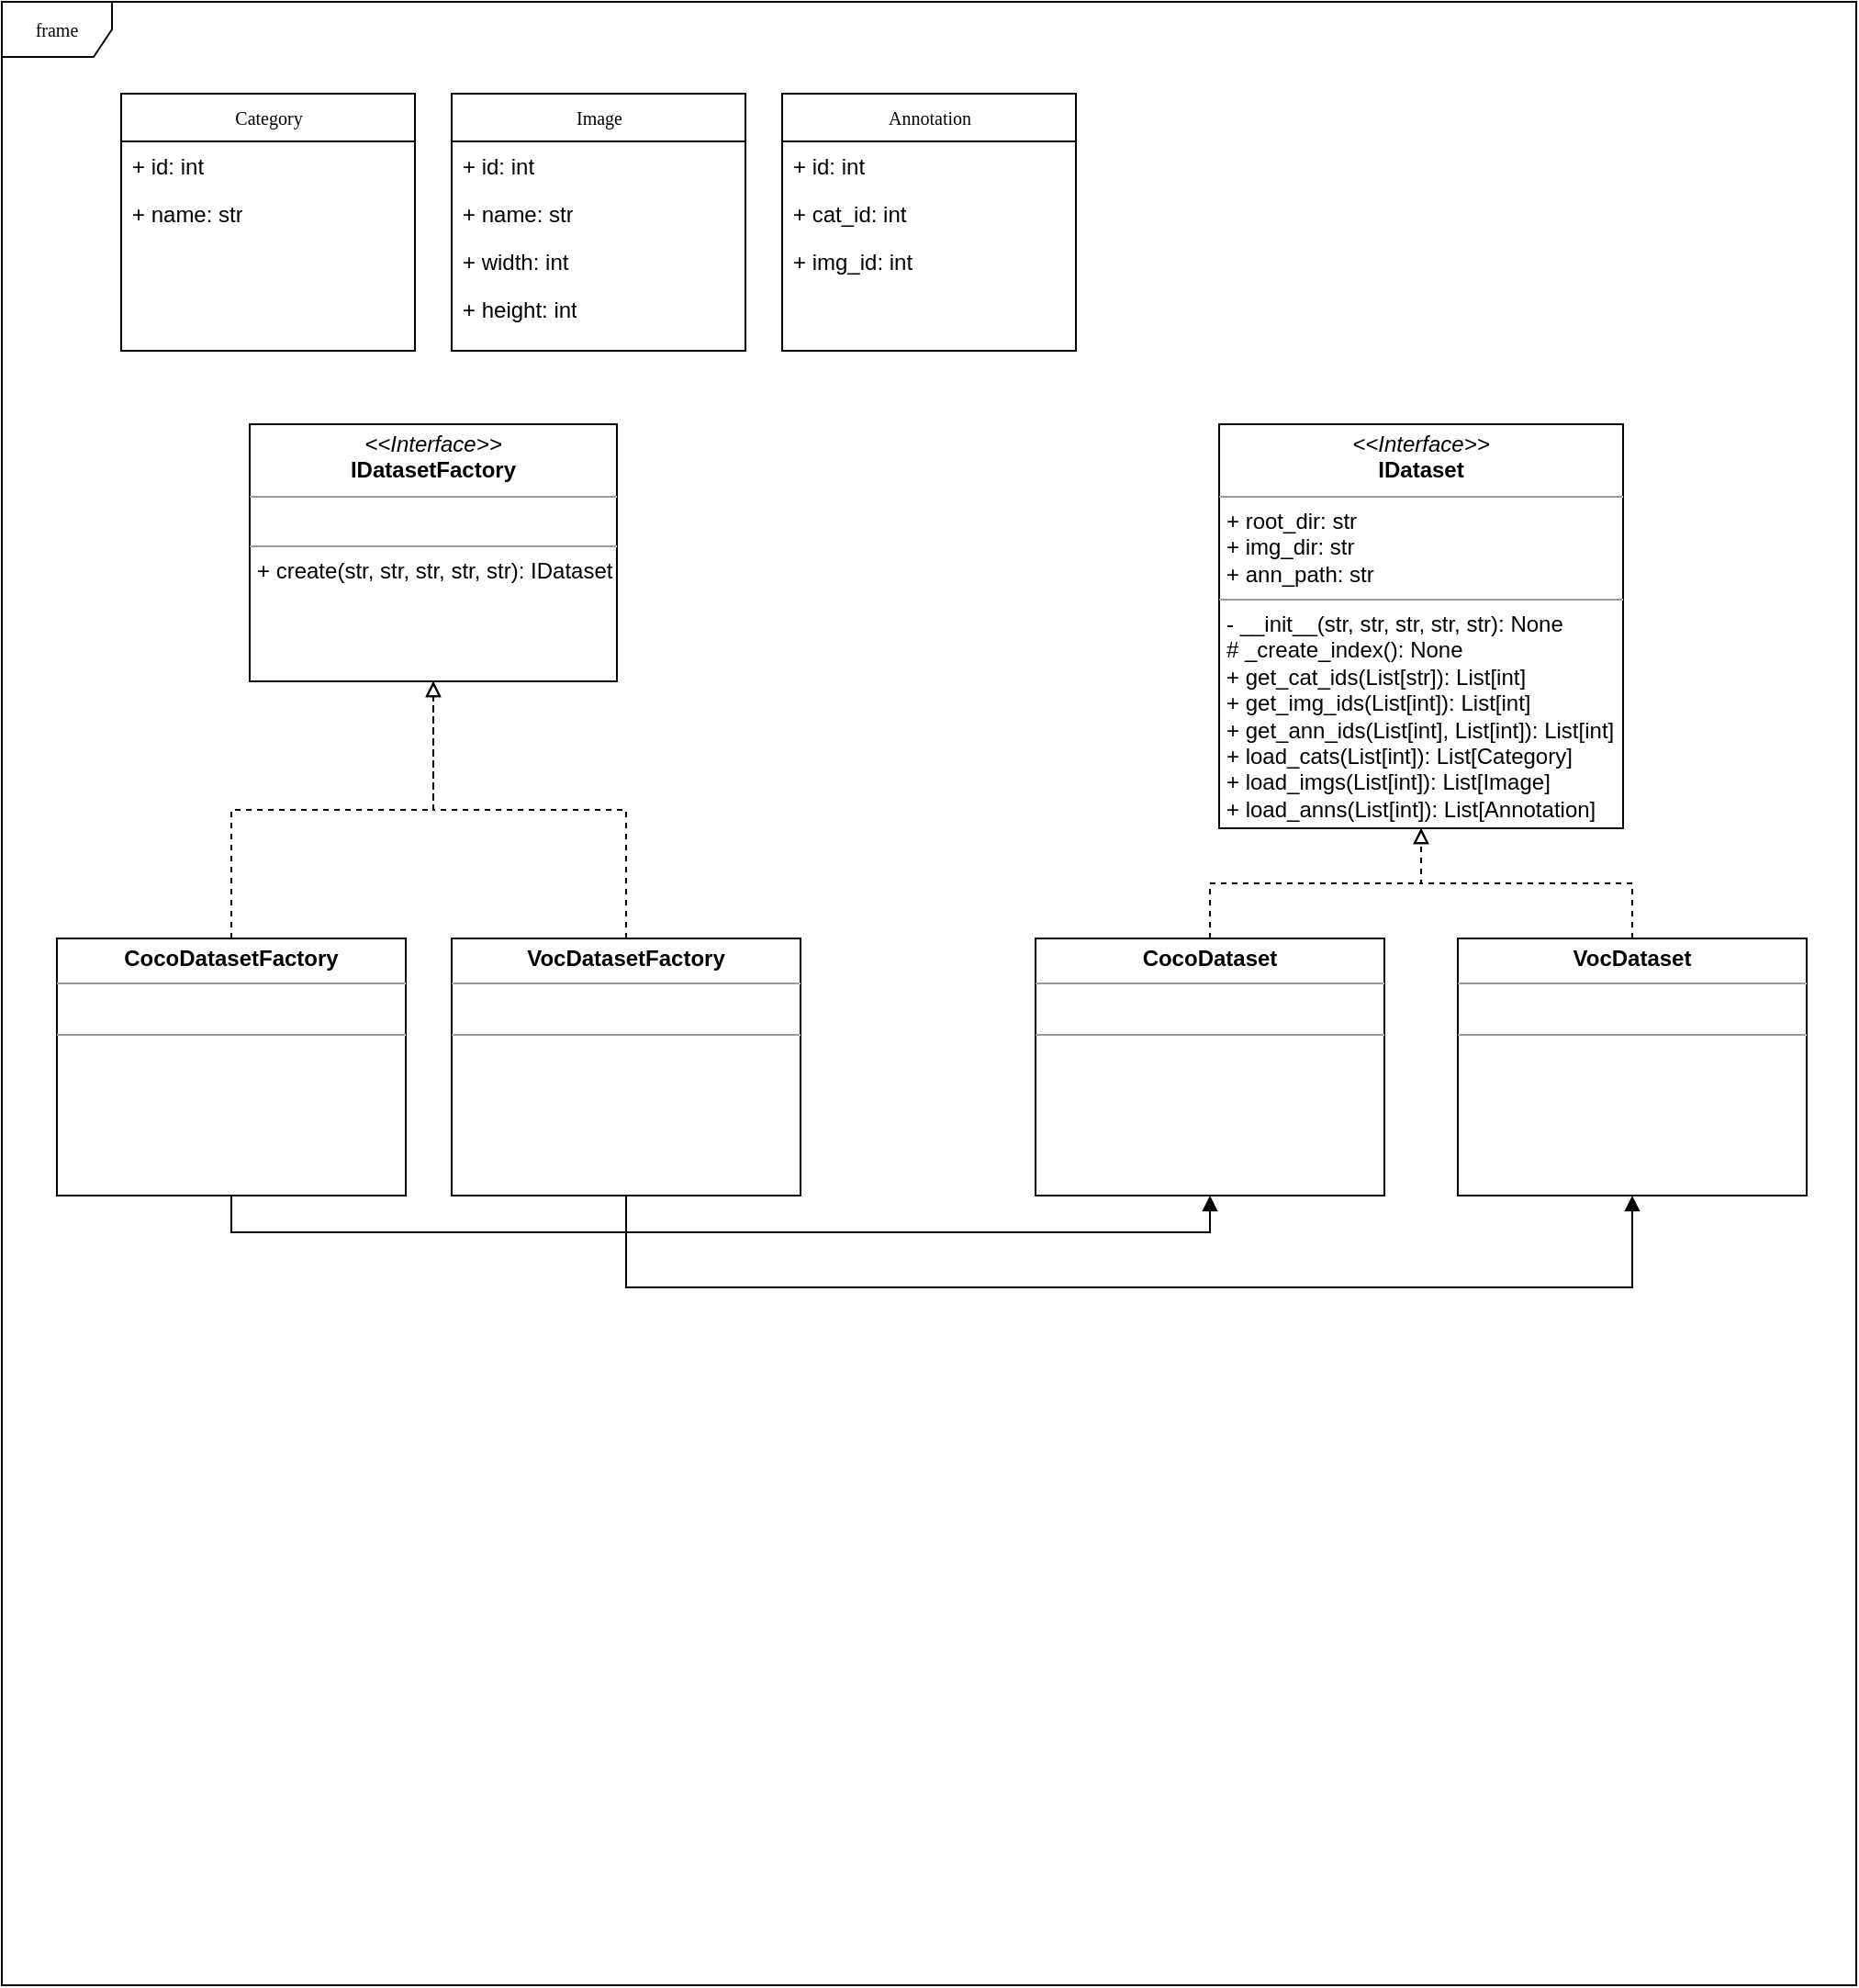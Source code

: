 <mxfile version="21.6.5" type="device" pages="2">
  <diagram name="Page-1" id="c4acf3e9-155e-7222-9cf6-157b1a14988f">
    <mxGraphModel dx="1362" dy="843" grid="1" gridSize="10" guides="1" tooltips="1" connect="1" arrows="1" fold="1" page="1" pageScale="1" pageWidth="850" pageHeight="1100" background="none" math="0" shadow="0">
      <root>
        <mxCell id="0" />
        <mxCell id="1" parent="0" />
        <mxCell id="17acba5748e5396b-1" value="frame" style="shape=umlFrame;whiteSpace=wrap;html=1;rounded=0;shadow=0;comic=0;labelBackgroundColor=none;strokeWidth=1;fontFamily=Verdana;fontSize=10;align=center;" parent="1" vertex="1">
          <mxGeometry x="15" y="10" width="1010" height="1080" as="geometry" />
        </mxCell>
        <mxCell id="5d2195bd80daf111-15" value="&lt;p style=&quot;margin:0px;margin-top:4px;text-align:center;&quot;&gt;&lt;i&gt;&amp;lt;&amp;lt;Interface&amp;gt;&amp;gt;&lt;/i&gt;&lt;br&gt;&lt;b&gt;IDataset&lt;/b&gt;&lt;/p&gt;&lt;hr size=&quot;1&quot;&gt;&lt;p style=&quot;margin:0px;margin-left:4px;&quot;&gt;+ root_dir: str&lt;/p&gt;&lt;p style=&quot;margin:0px;margin-left:4px;&quot;&gt;+ img_dir: str&lt;/p&gt;&lt;p style=&quot;margin:0px;margin-left:4px;&quot;&gt;+ ann_path: str&lt;/p&gt;&lt;hr size=&quot;1&quot;&gt;&lt;p style=&quot;margin:0px;margin-left:4px;&quot;&gt;- __init__(str, str, str, str, str): None&lt;br&gt;# _create_index&lt;span style=&quot;background-color: initial;&quot;&gt;(): None&lt;/span&gt;&lt;/p&gt;&lt;p style=&quot;margin:0px;margin-left:4px;&quot;&gt;&lt;span style=&quot;background-color: initial;&quot;&gt;+ get_cat_ids(List[str]): List[int]&lt;/span&gt;&lt;br&gt;&lt;/p&gt;&lt;p style=&quot;margin:0px;margin-left:4px;&quot;&gt;+ get_img_ids(List[int]): List[int]&lt;span style=&quot;background-color: initial;&quot;&gt;&lt;br&gt;&lt;/span&gt;&lt;/p&gt;&lt;p style=&quot;margin:0px;margin-left:4px;&quot;&gt;&lt;span style=&quot;background-color: initial;&quot;&gt;+ get_ann_ids(List[int], List[int]): List[int]&lt;/span&gt;&lt;br&gt;&lt;/p&gt;&lt;p style=&quot;margin:0px;margin-left:4px;&quot;&gt;+ load_cats(List[int]): List[Category]&lt;span style=&quot;background-color: initial;&quot;&gt;&lt;br&gt;&lt;/span&gt;&lt;/p&gt;&lt;p style=&quot;margin:0px;margin-left:4px;&quot;&gt;+ load_imgs(List[int]): List[Image]&lt;br&gt;&lt;/p&gt;&lt;p style=&quot;margin:0px;margin-left:4px;&quot;&gt;+ load_anns(List[int]): List[Annotation]&lt;br&gt;&lt;/p&gt;" style="verticalAlign=top;align=left;overflow=fill;fontSize=12;fontFamily=Helvetica;html=1;rounded=0;shadow=0;comic=0;labelBackgroundColor=none;strokeWidth=1;noLabel=0;dropTarget=0;collapsible=1;" parent="1" vertex="1">
          <mxGeometry x="678" y="240" width="220" height="220" as="geometry" />
        </mxCell>
        <mxCell id="5d2195bd80daf111-19" value="&lt;p style=&quot;margin:0px;margin-top:4px;text-align:center;&quot;&gt;&lt;i&gt;&amp;lt;&amp;lt;Interface&amp;gt;&amp;gt;&lt;/i&gt;&lt;br&gt;&lt;b&gt;IDatasetFactory&lt;/b&gt;&lt;/p&gt;&lt;hr size=&quot;1&quot;&gt;&lt;p style=&quot;margin:0px;margin-left:4px;&quot;&gt;&lt;br&gt;&lt;/p&gt;&lt;hr size=&quot;1&quot;&gt;&lt;p style=&quot;margin:0px;margin-left:4px;&quot;&gt;+ create(str, str, str, str, str): IDataset&lt;br&gt;&lt;/p&gt;" style="verticalAlign=top;align=left;overflow=fill;fontSize=12;fontFamily=Helvetica;html=1;rounded=0;shadow=0;comic=0;labelBackgroundColor=none;strokeWidth=1;dropTarget=1;collapsible=1;" parent="1" vertex="1">
          <mxGeometry x="150" y="240" width="200" height="140" as="geometry" />
        </mxCell>
        <mxCell id="KYm_14prmcGEvQg8giK5-6" value="Image" style="swimlane;html=1;fontStyle=0;childLayout=stackLayout;horizontal=1;startSize=26;fillColor=none;horizontalStack=0;resizeParent=1;resizeLast=0;collapsible=1;marginBottom=0;swimlaneFillColor=#ffffff;rounded=0;shadow=0;comic=0;labelBackgroundColor=none;strokeWidth=1;fontFamily=Verdana;fontSize=10;align=center;" parent="1" vertex="1">
          <mxGeometry x="260" y="60" width="160" height="140" as="geometry">
            <mxRectangle x="260" y="60" width="70" height="30" as="alternateBounds" />
          </mxGeometry>
        </mxCell>
        <mxCell id="KYm_14prmcGEvQg8giK5-7" value="+ id: int" style="text;html=1;strokeColor=none;fillColor=none;align=left;verticalAlign=top;spacingLeft=4;spacingRight=4;whiteSpace=wrap;overflow=hidden;rotatable=0;points=[[0,0.5],[1,0.5]];portConstraint=eastwest;" parent="KYm_14prmcGEvQg8giK5-6" vertex="1">
          <mxGeometry y="26" width="160" height="26" as="geometry" />
        </mxCell>
        <mxCell id="KYm_14prmcGEvQg8giK5-8" value="+ name: str" style="text;html=1;strokeColor=none;fillColor=none;align=left;verticalAlign=top;spacingLeft=4;spacingRight=4;whiteSpace=wrap;overflow=hidden;rotatable=0;points=[[0,0.5],[1,0.5]];portConstraint=eastwest;" parent="KYm_14prmcGEvQg8giK5-6" vertex="1">
          <mxGeometry y="52" width="160" height="26" as="geometry" />
        </mxCell>
        <mxCell id="KYm_14prmcGEvQg8giK5-10" value="+ width: int" style="text;html=1;strokeColor=none;fillColor=none;align=left;verticalAlign=top;spacingLeft=4;spacingRight=4;whiteSpace=wrap;overflow=hidden;rotatable=0;points=[[0,0.5],[1,0.5]];portConstraint=eastwest;" parent="KYm_14prmcGEvQg8giK5-6" vertex="1">
          <mxGeometry y="78" width="160" height="26" as="geometry" />
        </mxCell>
        <mxCell id="KYm_14prmcGEvQg8giK5-11" value="+ height: int" style="text;html=1;strokeColor=none;fillColor=none;align=left;verticalAlign=top;spacingLeft=4;spacingRight=4;whiteSpace=wrap;overflow=hidden;rotatable=0;points=[[0,0.5],[1,0.5]];portConstraint=eastwest;" parent="KYm_14prmcGEvQg8giK5-6" vertex="1">
          <mxGeometry y="104" width="160" height="26" as="geometry" />
        </mxCell>
        <mxCell id="KYm_14prmcGEvQg8giK5-17" value="Category" style="swimlane;html=1;fontStyle=0;childLayout=stackLayout;horizontal=1;startSize=26;fillColor=none;horizontalStack=0;resizeParent=1;resizeLast=0;collapsible=1;marginBottom=0;swimlaneFillColor=#ffffff;rounded=0;shadow=0;comic=0;labelBackgroundColor=none;strokeWidth=1;fontFamily=Verdana;fontSize=10;align=center;" parent="1" vertex="1">
          <mxGeometry x="80" y="60" width="160" height="140" as="geometry">
            <mxRectangle x="80" y="60" width="80" height="30" as="alternateBounds" />
          </mxGeometry>
        </mxCell>
        <mxCell id="KYm_14prmcGEvQg8giK5-18" value="+ id: int" style="text;html=1;strokeColor=none;fillColor=none;align=left;verticalAlign=top;spacingLeft=4;spacingRight=4;whiteSpace=wrap;overflow=hidden;rotatable=0;points=[[0,0.5],[1,0.5]];portConstraint=eastwest;" parent="KYm_14prmcGEvQg8giK5-17" vertex="1">
          <mxGeometry y="26" width="160" height="26" as="geometry" />
        </mxCell>
        <mxCell id="KYm_14prmcGEvQg8giK5-19" value="+ name: str" style="text;html=1;strokeColor=none;fillColor=none;align=left;verticalAlign=top;spacingLeft=4;spacingRight=4;whiteSpace=wrap;overflow=hidden;rotatable=0;points=[[0,0.5],[1,0.5]];portConstraint=eastwest;" parent="KYm_14prmcGEvQg8giK5-17" vertex="1">
          <mxGeometry y="52" width="160" height="26" as="geometry" />
        </mxCell>
        <mxCell id="KYm_14prmcGEvQg8giK5-22" value="Annotation" style="swimlane;html=1;fontStyle=0;childLayout=stackLayout;horizontal=1;startSize=26;fillColor=none;horizontalStack=0;resizeParent=1;resizeLast=0;collapsible=1;marginBottom=0;swimlaneFillColor=#ffffff;rounded=0;shadow=0;comic=0;labelBackgroundColor=none;strokeWidth=1;fontFamily=Verdana;fontSize=10;align=center;" parent="1" vertex="1">
          <mxGeometry x="440" y="60" width="160" height="140" as="geometry" />
        </mxCell>
        <mxCell id="KYm_14prmcGEvQg8giK5-23" value="+ id: int" style="text;html=1;strokeColor=none;fillColor=none;align=left;verticalAlign=top;spacingLeft=4;spacingRight=4;whiteSpace=wrap;overflow=hidden;rotatable=0;points=[[0,0.5],[1,0.5]];portConstraint=eastwest;" parent="KYm_14prmcGEvQg8giK5-22" vertex="1">
          <mxGeometry y="26" width="160" height="26" as="geometry" />
        </mxCell>
        <mxCell id="KYm_14prmcGEvQg8giK5-24" value="+ cat_id: int" style="text;html=1;strokeColor=none;fillColor=none;align=left;verticalAlign=top;spacingLeft=4;spacingRight=4;whiteSpace=wrap;overflow=hidden;rotatable=0;points=[[0,0.5],[1,0.5]];portConstraint=eastwest;" parent="KYm_14prmcGEvQg8giK5-22" vertex="1">
          <mxGeometry y="52" width="160" height="26" as="geometry" />
        </mxCell>
        <mxCell id="KYm_14prmcGEvQg8giK5-25" value="+ img_id: int" style="text;html=1;strokeColor=none;fillColor=none;align=left;verticalAlign=top;spacingLeft=4;spacingRight=4;whiteSpace=wrap;overflow=hidden;rotatable=0;points=[[0,0.5],[1,0.5]];portConstraint=eastwest;" parent="KYm_14prmcGEvQg8giK5-22" vertex="1">
          <mxGeometry y="78" width="160" height="26" as="geometry" />
        </mxCell>
        <mxCell id="KYm_14prmcGEvQg8giK5-36" style="edgeStyle=orthogonalEdgeStyle;rounded=0;orthogonalLoop=1;jettySize=auto;html=1;exitX=0.5;exitY=0;exitDx=0;exitDy=0;entryX=0.5;entryY=1;entryDx=0;entryDy=0;endArrow=block;endFill=0;dashed=1;" parent="1" source="KYm_14prmcGEvQg8giK5-35" target="5d2195bd80daf111-15" edge="1">
          <mxGeometry relative="1" as="geometry" />
        </mxCell>
        <mxCell id="KYm_14prmcGEvQg8giK5-35" value="&lt;p style=&quot;margin:0px;margin-top:4px;text-align:center;&quot;&gt;&lt;b&gt;CocoDataset&lt;/b&gt;&lt;/p&gt;&lt;hr size=&quot;1&quot;&gt;&lt;p style=&quot;margin:0px;margin-left:4px;&quot;&gt;&lt;br&gt;&lt;/p&gt;&lt;hr size=&quot;1&quot;&gt;&lt;p style=&quot;margin:0px;margin-left:4px;&quot;&gt;&lt;br&gt;&lt;/p&gt;" style="verticalAlign=top;align=left;overflow=fill;fontSize=12;fontFamily=Helvetica;html=1;rounded=0;shadow=0;comic=0;labelBackgroundColor=none;strokeWidth=1;collapsible=1;" parent="1" vertex="1">
          <mxGeometry x="578" y="520" width="190" height="140" as="geometry" />
        </mxCell>
        <mxCell id="KYm_14prmcGEvQg8giK5-38" style="edgeStyle=orthogonalEdgeStyle;rounded=0;orthogonalLoop=1;jettySize=auto;html=1;exitX=0.5;exitY=0;exitDx=0;exitDy=0;endArrow=block;endFill=0;dashed=1;" parent="1" source="KYm_14prmcGEvQg8giK5-37" target="5d2195bd80daf111-15" edge="1">
          <mxGeometry relative="1" as="geometry" />
        </mxCell>
        <mxCell id="KYm_14prmcGEvQg8giK5-37" value="&lt;p style=&quot;margin:0px;margin-top:4px;text-align:center;&quot;&gt;&lt;b&gt;VocDataset&lt;/b&gt;&lt;/p&gt;&lt;hr size=&quot;1&quot;&gt;&lt;p style=&quot;margin:0px;margin-left:4px;&quot;&gt;&lt;br&gt;&lt;/p&gt;&lt;hr size=&quot;1&quot;&gt;&lt;p style=&quot;margin:0px;margin-left:4px;&quot;&gt;&lt;br&gt;&lt;/p&gt;" style="verticalAlign=top;align=left;overflow=fill;fontSize=12;fontFamily=Helvetica;html=1;rounded=0;shadow=0;comic=0;labelBackgroundColor=none;strokeWidth=1;collapsible=1;" parent="1" vertex="1">
          <mxGeometry x="808" y="520" width="190" height="140" as="geometry" />
        </mxCell>
        <mxCell id="KYm_14prmcGEvQg8giK5-42" style="edgeStyle=orthogonalEdgeStyle;rounded=0;orthogonalLoop=1;jettySize=auto;html=1;endArrow=block;endFill=0;dashed=1;" parent="1" source="KYm_14prmcGEvQg8giK5-40" target="5d2195bd80daf111-19" edge="1">
          <mxGeometry relative="1" as="geometry" />
        </mxCell>
        <mxCell id="KYm_14prmcGEvQg8giK5-47" style="edgeStyle=orthogonalEdgeStyle;rounded=0;orthogonalLoop=1;jettySize=auto;html=1;entryX=0.5;entryY=1;entryDx=0;entryDy=0;exitX=0.5;exitY=1;exitDx=0;exitDy=0;endArrow=block;endFill=1;" parent="1" source="KYm_14prmcGEvQg8giK5-40" target="KYm_14prmcGEvQg8giK5-35" edge="1">
          <mxGeometry relative="1" as="geometry" />
        </mxCell>
        <mxCell id="KYm_14prmcGEvQg8giK5-40" value="&lt;p style=&quot;margin:0px;margin-top:4px;text-align:center;&quot;&gt;&lt;b&gt;CocoDatasetFactory&lt;/b&gt;&lt;/p&gt;&lt;hr size=&quot;1&quot;&gt;&lt;p style=&quot;margin:0px;margin-left:4px;&quot;&gt;&lt;br&gt;&lt;/p&gt;&lt;hr size=&quot;1&quot;&gt;&lt;p style=&quot;margin:0px;margin-left:4px;&quot;&gt;&lt;br&gt;&lt;/p&gt;" style="verticalAlign=top;align=left;overflow=fill;fontSize=12;fontFamily=Helvetica;html=1;rounded=0;shadow=0;comic=0;labelBackgroundColor=none;strokeWidth=1;dropTarget=1;collapsible=1;" parent="1" vertex="1">
          <mxGeometry x="45" y="520" width="190" height="140" as="geometry" />
        </mxCell>
        <mxCell id="KYm_14prmcGEvQg8giK5-43" style="edgeStyle=orthogonalEdgeStyle;rounded=0;orthogonalLoop=1;jettySize=auto;html=1;endArrow=block;endFill=0;dashed=1;" parent="1" source="KYm_14prmcGEvQg8giK5-41" target="5d2195bd80daf111-19" edge="1">
          <mxGeometry relative="1" as="geometry" />
        </mxCell>
        <mxCell id="KYm_14prmcGEvQg8giK5-48" style="edgeStyle=orthogonalEdgeStyle;rounded=0;orthogonalLoop=1;jettySize=auto;html=1;entryX=0.5;entryY=1;entryDx=0;entryDy=0;exitX=0.5;exitY=1;exitDx=0;exitDy=0;endArrow=block;endFill=1;" parent="1" source="KYm_14prmcGEvQg8giK5-41" target="KYm_14prmcGEvQg8giK5-37" edge="1">
          <mxGeometry relative="1" as="geometry">
            <Array as="points">
              <mxPoint x="355" y="710" />
              <mxPoint x="903" y="710" />
            </Array>
          </mxGeometry>
        </mxCell>
        <mxCell id="KYm_14prmcGEvQg8giK5-41" value="&lt;p style=&quot;margin:0px;margin-top:4px;text-align:center;&quot;&gt;&lt;b&gt;VocDatasetFactory&lt;/b&gt;&lt;/p&gt;&lt;hr size=&quot;1&quot;&gt;&lt;p style=&quot;margin:0px;margin-left:4px;&quot;&gt;&lt;br&gt;&lt;/p&gt;&lt;hr size=&quot;1&quot;&gt;&lt;p style=&quot;margin:0px;margin-left:4px;&quot;&gt;&lt;br&gt;&lt;/p&gt;" style="verticalAlign=top;align=left;overflow=fill;fontSize=12;fontFamily=Helvetica;html=1;rounded=0;shadow=0;comic=0;labelBackgroundColor=none;strokeWidth=1;collapsible=1;" parent="1" vertex="1">
          <mxGeometry x="260" y="520" width="190" height="140" as="geometry" />
        </mxCell>
      </root>
    </mxGraphModel>
  </diagram>
  <diagram id="nVmi67mUPe_JPONdP725" name="第 2 页">
    <mxGraphModel dx="1362" dy="843" grid="1" gridSize="10" guides="1" tooltips="1" connect="1" arrows="1" fold="1" page="1" pageScale="1" pageWidth="827" pageHeight="1169" math="0" shadow="0">
      <root>
        <mxCell id="0" />
        <mxCell id="1" parent="0" />
      </root>
    </mxGraphModel>
  </diagram>
</mxfile>
